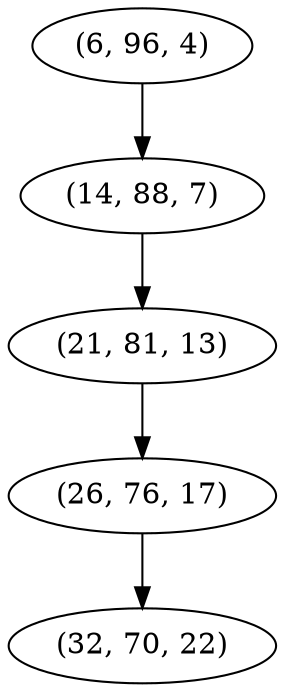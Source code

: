 digraph tree {
    "(6, 96, 4)";
    "(14, 88, 7)";
    "(21, 81, 13)";
    "(26, 76, 17)";
    "(32, 70, 22)";
    "(6, 96, 4)" -> "(14, 88, 7)";
    "(14, 88, 7)" -> "(21, 81, 13)";
    "(21, 81, 13)" -> "(26, 76, 17)";
    "(26, 76, 17)" -> "(32, 70, 22)";
}
